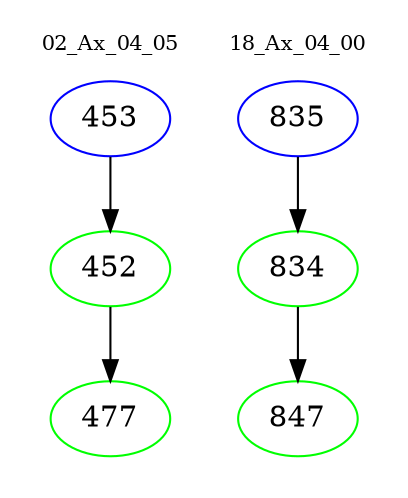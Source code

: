 digraph{
subgraph cluster_0 {
color = white
label = "02_Ax_04_05";
fontsize=10;
T0_453 [label="453", color="blue"]
T0_453 -> T0_452 [color="black"]
T0_452 [label="452", color="green"]
T0_452 -> T0_477 [color="black"]
T0_477 [label="477", color="green"]
}
subgraph cluster_1 {
color = white
label = "18_Ax_04_00";
fontsize=10;
T1_835 [label="835", color="blue"]
T1_835 -> T1_834 [color="black"]
T1_834 [label="834", color="green"]
T1_834 -> T1_847 [color="black"]
T1_847 [label="847", color="green"]
}
}
